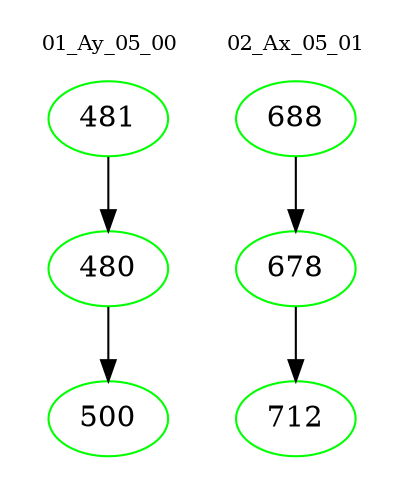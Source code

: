 digraph{
subgraph cluster_0 {
color = white
label = "01_Ay_05_00";
fontsize=10;
T0_481 [label="481", color="green"]
T0_481 -> T0_480 [color="black"]
T0_480 [label="480", color="green"]
T0_480 -> T0_500 [color="black"]
T0_500 [label="500", color="green"]
}
subgraph cluster_1 {
color = white
label = "02_Ax_05_01";
fontsize=10;
T1_688 [label="688", color="green"]
T1_688 -> T1_678 [color="black"]
T1_678 [label="678", color="green"]
T1_678 -> T1_712 [color="black"]
T1_712 [label="712", color="green"]
}
}
